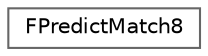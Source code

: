 digraph "Graphical Class Hierarchy"
{
 // INTERACTIVE_SVG=YES
 // LATEX_PDF_SIZE
  bgcolor="transparent";
  edge [fontname=Helvetica,fontsize=10,labelfontname=Helvetica,labelfontsize=10];
  node [fontname=Helvetica,fontsize=10,shape=box,height=0.2,width=0.4];
  rankdir="LR";
  Node0 [id="Node000000",label="FPredictMatch8",height=0.2,width=0.4,color="grey40", fillcolor="white", style="filled",URL="$da/dcc/structFPredictMatch8.html",tooltip="Predict Match (pm-k) is a fuzzy matching algorithm that enables looking for a potential match across ..."];
}
